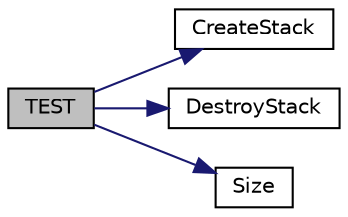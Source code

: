 digraph "TEST"
{
 // INTERACTIVE_SVG=YES
  edge [fontname="Helvetica",fontsize="10",labelfontname="Helvetica",labelfontsize="10"];
  node [fontname="Helvetica",fontsize="10",shape=record];
  rankdir="LR";
  Node2 [label="TEST",height=0.2,width=0.4,color="black", fillcolor="grey75", style="filled", fontcolor="black"];
  Node2 -> Node3 [color="midnightblue",fontsize="10",style="solid",fontname="Helvetica"];
  Node3 [label="CreateStack",height=0.2,width=0.4,color="black", fillcolor="white", style="filled",URL="$d5/d3e/_nlinhas_8h.html#ab6739548cea1cc9c9a66ac36cad97277"];
  Node2 -> Node4 [color="midnightblue",fontsize="10",style="solid",fontname="Helvetica"];
  Node4 [label="DestroyStack",height=0.2,width=0.4,color="black", fillcolor="white", style="filled",URL="$d5/d3e/_nlinhas_8h.html#aa81d697dcb1cf8b70ed83c1054a926b2"];
  Node2 -> Node5 [color="midnightblue",fontsize="10",style="solid",fontname="Helvetica"];
  Node5 [label="Size",height=0.2,width=0.4,color="black", fillcolor="white", style="filled",URL="$d5/d3e/_nlinhas_8h.html#aed7db08f44e9df22b92d90f6bd471589"];
}
